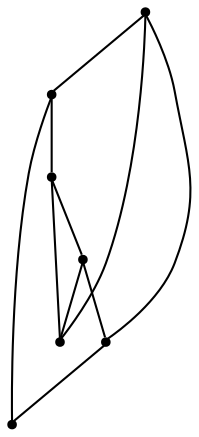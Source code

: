graph {
  node [shape=point,comment="{\"directed\":false,\"doi\":\"10.1007/978-3-319-27261-0_25\",\"figure\":\"1 (3)\"}"]

  v0 [pos="989.7816685774447,331.51437070810437"]
  v1 [pos="1081.5463367167513,400.3327282210802"]
  v2 [pos="1081.5463367167513,515.0371973417227"]
  v3 [pos="898.0180655441349,515.0371973417227"]
  v4 [pos="989.7816685774447,446.21883982874704"]
  v5 [pos="898.0180655441349,400.3327282210802"]
  v6 [pos="989.7816685774447,400.3327282210802"]

  v3 -- v4 [id="-2",pos="898.0180655441349,515.0371973417227 989.7816685774447,446.21883982874704 989.7816685774447,446.21883982874704 989.7816685774447,446.21883982874704"]
  v3 -- v5 [id="-3",pos="898.0180655441349,515.0371973417227 898.0180655441349,400.3327282210802 898.0180655441349,400.3327282210802 898.0180655441349,400.3327282210802"]
  v5 -- v6 [id="-4",pos="898.0180655441349,400.3327282210802 989.7816685774447,400.3327282210802 989.7816685774447,400.3327282210802 989.7816685774447,400.3327282210802"]
  v6 -- v1 [id="-5",pos="989.7816685774447,400.3327282210802 1081.5463367167513,400.3327282210802 1081.5463367167513,400.3327282210802 1081.5463367167513,400.3327282210802"]
  v5 -- v0 [id="-6",pos="898.0180655441349,400.3327282210802 989.7816685774447,331.51437070810437 989.7816685774447,331.51437070810437 989.7816685774447,331.51437070810437"]
  v4 -- v0 [id="-7",pos="989.7816685774447,446.21883982874704 997.4297337218512,438.5718858186439 997.4297337218512,438.5718858186439 997.4297337218512,438.5718858186439 1005.0809464929338,430.9249318085408 1020.3708451168123,415.6310237883346 1020.3708451168123,396.51152447410067 1020.3708451168123,377.392056953686 1005.0809464929338,354.45119492337665 997.4297337218512,342.9828146095598 989.7816685774447,331.51437070810437 989.7816685774447,331.51437070810437 989.7816685774447,331.51437070810437"]
  v2 -- v3 [id="-8",pos="1081.5463367167513,515.0371973417227 898.0180655441349,515.0371973417227 898.0180655441349,515.0371973417227 898.0180655441349,515.0371973417227"]
  v1 -- v2 [id="-9",pos="1081.5463367167513,400.3327282210802 1081.5463367167513,515.0371973417227 1081.5463367167513,515.0371973417227 1081.5463367167513,515.0371973417227"]
  v4 -- v2 [id="-10",pos="989.7816685774447,446.21883982874704 1081.5463367167513,515.0371973417227 1081.5463367167513,515.0371973417227 1081.5463367167513,515.0371973417227"]
  v0 -- v1 [id="-11",pos="989.7816685774447,331.51437070810437 1081.5463367167513,400.3327282210802 1081.5463367167513,400.3327282210802 1081.5463367167513,400.3327282210802"]
}